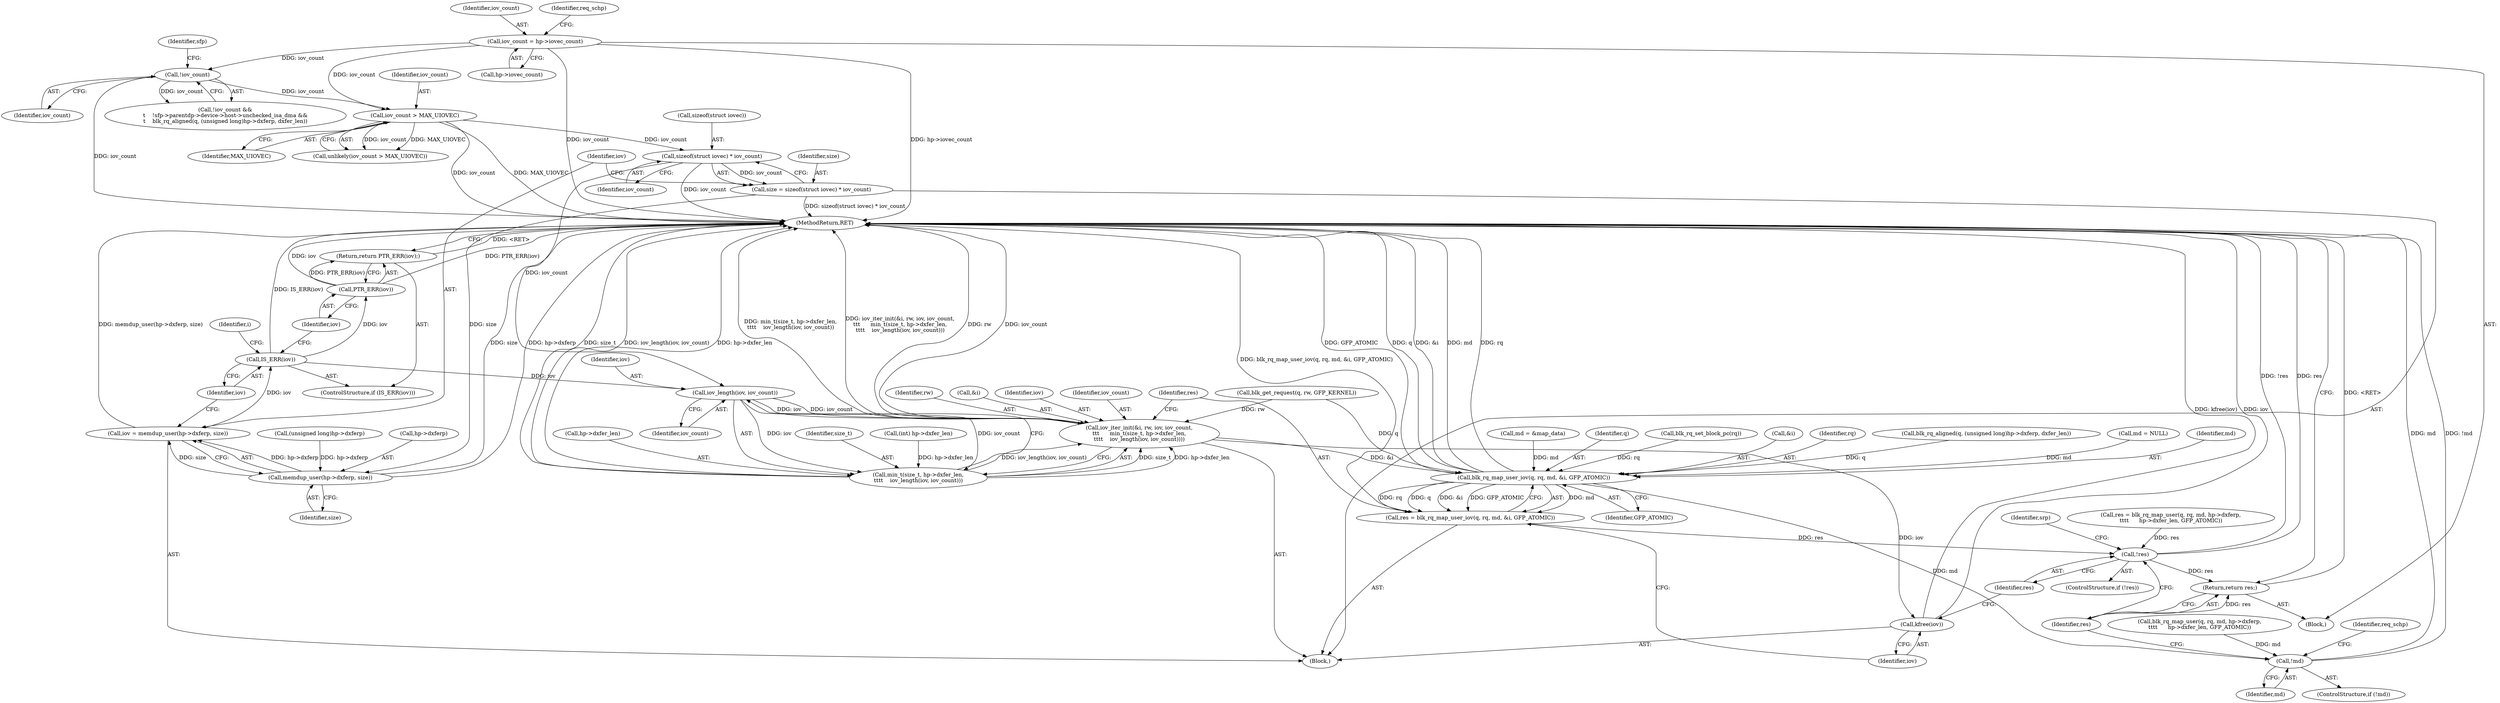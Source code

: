 digraph "0_linux_451a2886b6bf90e2fb378f7c46c655450fb96e81@API" {
"1000422" [label="(Call,sizeof(struct iovec) * iov_count)"];
"1000410" [label="(Call,iov_count > MAX_UIOVEC)"];
"1000299" [label="(Call,!iov_count)"];
"1000135" [label="(Call,iov_count = hp->iovec_count)"];
"1000420" [label="(Call,size = sizeof(struct iovec) * iov_count)"];
"1000430" [label="(Call,memdup_user(hp->dxferp, size))"];
"1000428" [label="(Call,iov = memdup_user(hp->dxferp, size))"];
"1000436" [label="(Call,IS_ERR(iov))"];
"1000439" [label="(Call,PTR_ERR(iov))"];
"1000438" [label="(Return,return PTR_ERR(iov);)"];
"1000452" [label="(Call,iov_length(iov, iov_count))"];
"1000441" [label="(Call,iov_iter_init(&i, rw, iov, iov_count,\n\t\t\t      min_t(size_t, hp->dxfer_len,\n\t\t\t\t    iov_length(iov, iov_count))))"];
"1000457" [label="(Call,blk_rq_map_user_iov(q, rq, md, &i, GFP_ATOMIC))"];
"1000455" [label="(Call,res = blk_rq_map_user_iov(q, rq, md, &i, GFP_ATOMIC))"];
"1000481" [label="(Call,!res)"];
"1000505" [label="(Return,return res;)"];
"1000492" [label="(Call,!md)"];
"1000464" [label="(Call,kfree(iov))"];
"1000447" [label="(Call,min_t(size_t, hp->dxfer_len,\n\t\t\t\t    iov_length(iov, iov_count)))"];
"1000300" [label="(Identifier,iov_count)"];
"1000441" [label="(Call,iov_iter_init(&i, rw, iov, iov_count,\n\t\t\t      min_t(size_t, hp->dxfer_len,\n\t\t\t\t    iov_length(iov, iov_count))))"];
"1000428" [label="(Call,iov = memdup_user(hp->dxferp, size))"];
"1000445" [label="(Identifier,iov)"];
"1000465" [label="(Identifier,iov)"];
"1000299" [label="(Call,!iov_count)"];
"1000505" [label="(Return,return res;)"];
"1000436" [label="(Call,IS_ERR(iov))"];
"1000482" [label="(Identifier,res)"];
"1000435" [label="(ControlStructure,if (IS_ERR(iov)))"];
"1000307" [label="(Identifier,sfp)"];
"1000452" [label="(Call,iov_length(iov, iov_count))"];
"1000443" [label="(Identifier,i)"];
"1000437" [label="(Identifier,iov)"];
"1000314" [label="(Call,(unsigned long)hp->dxferp)"];
"1000324" [label="(Call,md = &map_data)"];
"1000448" [label="(Identifier,size_t)"];
"1000446" [label="(Identifier,iov_count)"];
"1000493" [label="(Identifier,md)"];
"1000457" [label="(Call,blk_rq_map_user_iov(q, rq, md, &i, GFP_ATOMIC))"];
"1000481" [label="(Call,!res)"];
"1000444" [label="(Identifier,rw)"];
"1000458" [label="(Identifier,q)"];
"1000464" [label="(Call,kfree(iov))"];
"1000456" [label="(Identifier,res)"];
"1000480" [label="(ControlStructure,if (!res))"];
"1000442" [label="(Call,&i)"];
"1000434" [label="(Identifier,size)"];
"1000225" [label="(Call,blk_rq_set_block_pc(rq))"];
"1000461" [label="(Call,&i)"];
"1000418" [label="(Block,)"];
"1000425" [label="(Identifier,iov_count)"];
"1000447" [label="(Call,min_t(size_t, hp->dxfer_len,\n\t\t\t\t    iov_length(iov, iov_count)))"];
"1000491" [label="(ControlStructure,if (!md))"];
"1000486" [label="(Identifier,srp)"];
"1000507" [label="(MethodReturn,RET)"];
"1000136" [label="(Identifier,iov_count)"];
"1000463" [label="(Identifier,GFP_ATOMIC)"];
"1000429" [label="(Identifier,iov)"];
"1000411" [label="(Identifier,iov_count)"];
"1000506" [label="(Identifier,res)"];
"1000440" [label="(Identifier,iov)"];
"1000459" [label="(Identifier,rq)"];
"1000454" [label="(Identifier,iov_count)"];
"1000453" [label="(Identifier,iov)"];
"1000469" [label="(Call,blk_rq_map_user(q, rq, md, hp->dxferp,\n\t\t\t\t      hp->dxfer_len, GFP_ATOMIC))"];
"1000137" [label="(Call,hp->iovec_count)"];
"1000212" [label="(Call,blk_get_request(q, rw, GFP_KERNEL))"];
"1000492" [label="(Call,!md)"];
"1000312" [label="(Call,blk_rq_aligned(q, (unsigned long)hp->dxferp, dxfer_len))"];
"1000449" [label="(Call,hp->dxfer_len)"];
"1000467" [label="(Call,res = blk_rq_map_user(q, rq, md, hp->dxferp,\n\t\t\t\t      hp->dxfer_len, GFP_ATOMIC))"];
"1000142" [label="(Identifier,req_schp)"];
"1000412" [label="(Identifier,MAX_UIOVEC)"];
"1000423" [label="(Call,sizeof(struct iovec))"];
"1000438" [label="(Return,return PTR_ERR(iov);)"];
"1000455" [label="(Call,res = blk_rq_map_user_iov(q, rq, md, &i, GFP_ATOMIC))"];
"1000420" [label="(Call,size = sizeof(struct iovec) * iov_count)"];
"1000410" [label="(Call,iov_count > MAX_UIOVEC)"];
"1000431" [label="(Call,hp->dxferp)"];
"1000104" [label="(Block,)"];
"1000135" [label="(Call,iov_count = hp->iovec_count)"];
"1000430" [label="(Call,memdup_user(hp->dxferp, size))"];
"1000439" [label="(Call,PTR_ERR(iov))"];
"1000497" [label="(Identifier,req_schp)"];
"1000123" [label="(Call,(int) hp->dxfer_len)"];
"1000409" [label="(Call,unlikely(iov_count > MAX_UIOVEC))"];
"1000422" [label="(Call,sizeof(struct iovec) * iov_count)"];
"1000421" [label="(Identifier,size)"];
"1000320" [label="(Call,md = NULL)"];
"1000298" [label="(Call,!iov_count &&\n\t    !sfp->parentdp->device->host->unchecked_isa_dma &&\n\t    blk_rq_aligned(q, (unsigned long)hp->dxferp, dxfer_len))"];
"1000460" [label="(Identifier,md)"];
"1000422" -> "1000420"  [label="AST: "];
"1000422" -> "1000425"  [label="CFG: "];
"1000423" -> "1000422"  [label="AST: "];
"1000425" -> "1000422"  [label="AST: "];
"1000420" -> "1000422"  [label="CFG: "];
"1000422" -> "1000507"  [label="DDG: iov_count"];
"1000422" -> "1000420"  [label="DDG: iov_count"];
"1000410" -> "1000422"  [label="DDG: iov_count"];
"1000422" -> "1000452"  [label="DDG: iov_count"];
"1000410" -> "1000409"  [label="AST: "];
"1000410" -> "1000412"  [label="CFG: "];
"1000411" -> "1000410"  [label="AST: "];
"1000412" -> "1000410"  [label="AST: "];
"1000409" -> "1000410"  [label="CFG: "];
"1000410" -> "1000507"  [label="DDG: iov_count"];
"1000410" -> "1000507"  [label="DDG: MAX_UIOVEC"];
"1000410" -> "1000409"  [label="DDG: iov_count"];
"1000410" -> "1000409"  [label="DDG: MAX_UIOVEC"];
"1000299" -> "1000410"  [label="DDG: iov_count"];
"1000135" -> "1000410"  [label="DDG: iov_count"];
"1000299" -> "1000298"  [label="AST: "];
"1000299" -> "1000300"  [label="CFG: "];
"1000300" -> "1000299"  [label="AST: "];
"1000307" -> "1000299"  [label="CFG: "];
"1000298" -> "1000299"  [label="CFG: "];
"1000299" -> "1000507"  [label="DDG: iov_count"];
"1000299" -> "1000298"  [label="DDG: iov_count"];
"1000135" -> "1000299"  [label="DDG: iov_count"];
"1000135" -> "1000104"  [label="AST: "];
"1000135" -> "1000137"  [label="CFG: "];
"1000136" -> "1000135"  [label="AST: "];
"1000137" -> "1000135"  [label="AST: "];
"1000142" -> "1000135"  [label="CFG: "];
"1000135" -> "1000507"  [label="DDG: iov_count"];
"1000135" -> "1000507"  [label="DDG: hp->iovec_count"];
"1000420" -> "1000418"  [label="AST: "];
"1000421" -> "1000420"  [label="AST: "];
"1000429" -> "1000420"  [label="CFG: "];
"1000420" -> "1000507"  [label="DDG: sizeof(struct iovec) * iov_count"];
"1000420" -> "1000430"  [label="DDG: size"];
"1000430" -> "1000428"  [label="AST: "];
"1000430" -> "1000434"  [label="CFG: "];
"1000431" -> "1000430"  [label="AST: "];
"1000434" -> "1000430"  [label="AST: "];
"1000428" -> "1000430"  [label="CFG: "];
"1000430" -> "1000507"  [label="DDG: size"];
"1000430" -> "1000507"  [label="DDG: hp->dxferp"];
"1000430" -> "1000428"  [label="DDG: hp->dxferp"];
"1000430" -> "1000428"  [label="DDG: size"];
"1000314" -> "1000430"  [label="DDG: hp->dxferp"];
"1000428" -> "1000418"  [label="AST: "];
"1000429" -> "1000428"  [label="AST: "];
"1000437" -> "1000428"  [label="CFG: "];
"1000428" -> "1000507"  [label="DDG: memdup_user(hp->dxferp, size)"];
"1000428" -> "1000436"  [label="DDG: iov"];
"1000436" -> "1000435"  [label="AST: "];
"1000436" -> "1000437"  [label="CFG: "];
"1000437" -> "1000436"  [label="AST: "];
"1000440" -> "1000436"  [label="CFG: "];
"1000443" -> "1000436"  [label="CFG: "];
"1000436" -> "1000507"  [label="DDG: IS_ERR(iov)"];
"1000436" -> "1000439"  [label="DDG: iov"];
"1000436" -> "1000452"  [label="DDG: iov"];
"1000439" -> "1000438"  [label="AST: "];
"1000439" -> "1000440"  [label="CFG: "];
"1000440" -> "1000439"  [label="AST: "];
"1000438" -> "1000439"  [label="CFG: "];
"1000439" -> "1000507"  [label="DDG: iov"];
"1000439" -> "1000507"  [label="DDG: PTR_ERR(iov)"];
"1000439" -> "1000438"  [label="DDG: PTR_ERR(iov)"];
"1000438" -> "1000435"  [label="AST: "];
"1000507" -> "1000438"  [label="CFG: "];
"1000438" -> "1000507"  [label="DDG: <RET>"];
"1000452" -> "1000447"  [label="AST: "];
"1000452" -> "1000454"  [label="CFG: "];
"1000453" -> "1000452"  [label="AST: "];
"1000454" -> "1000452"  [label="AST: "];
"1000447" -> "1000452"  [label="CFG: "];
"1000452" -> "1000441"  [label="DDG: iov"];
"1000452" -> "1000441"  [label="DDG: iov_count"];
"1000452" -> "1000447"  [label="DDG: iov"];
"1000452" -> "1000447"  [label="DDG: iov_count"];
"1000441" -> "1000418"  [label="AST: "];
"1000441" -> "1000447"  [label="CFG: "];
"1000442" -> "1000441"  [label="AST: "];
"1000444" -> "1000441"  [label="AST: "];
"1000445" -> "1000441"  [label="AST: "];
"1000446" -> "1000441"  [label="AST: "];
"1000447" -> "1000441"  [label="AST: "];
"1000456" -> "1000441"  [label="CFG: "];
"1000441" -> "1000507"  [label="DDG: iov_count"];
"1000441" -> "1000507"  [label="DDG: min_t(size_t, hp->dxfer_len,\n\t\t\t\t    iov_length(iov, iov_count))"];
"1000441" -> "1000507"  [label="DDG: iov_iter_init(&i, rw, iov, iov_count,\n\t\t\t      min_t(size_t, hp->dxfer_len,\n\t\t\t\t    iov_length(iov, iov_count)))"];
"1000441" -> "1000507"  [label="DDG: rw"];
"1000212" -> "1000441"  [label="DDG: rw"];
"1000447" -> "1000441"  [label="DDG: size_t"];
"1000447" -> "1000441"  [label="DDG: hp->dxfer_len"];
"1000447" -> "1000441"  [label="DDG: iov_length(iov, iov_count)"];
"1000441" -> "1000457"  [label="DDG: &i"];
"1000441" -> "1000464"  [label="DDG: iov"];
"1000457" -> "1000455"  [label="AST: "];
"1000457" -> "1000463"  [label="CFG: "];
"1000458" -> "1000457"  [label="AST: "];
"1000459" -> "1000457"  [label="AST: "];
"1000460" -> "1000457"  [label="AST: "];
"1000461" -> "1000457"  [label="AST: "];
"1000463" -> "1000457"  [label="AST: "];
"1000455" -> "1000457"  [label="CFG: "];
"1000457" -> "1000507"  [label="DDG: &i"];
"1000457" -> "1000507"  [label="DDG: md"];
"1000457" -> "1000507"  [label="DDG: rq"];
"1000457" -> "1000507"  [label="DDG: GFP_ATOMIC"];
"1000457" -> "1000507"  [label="DDG: q"];
"1000457" -> "1000455"  [label="DDG: md"];
"1000457" -> "1000455"  [label="DDG: rq"];
"1000457" -> "1000455"  [label="DDG: q"];
"1000457" -> "1000455"  [label="DDG: &i"];
"1000457" -> "1000455"  [label="DDG: GFP_ATOMIC"];
"1000312" -> "1000457"  [label="DDG: q"];
"1000212" -> "1000457"  [label="DDG: q"];
"1000225" -> "1000457"  [label="DDG: rq"];
"1000324" -> "1000457"  [label="DDG: md"];
"1000320" -> "1000457"  [label="DDG: md"];
"1000457" -> "1000492"  [label="DDG: md"];
"1000455" -> "1000418"  [label="AST: "];
"1000456" -> "1000455"  [label="AST: "];
"1000465" -> "1000455"  [label="CFG: "];
"1000455" -> "1000507"  [label="DDG: blk_rq_map_user_iov(q, rq, md, &i, GFP_ATOMIC)"];
"1000455" -> "1000481"  [label="DDG: res"];
"1000481" -> "1000480"  [label="AST: "];
"1000481" -> "1000482"  [label="CFG: "];
"1000482" -> "1000481"  [label="AST: "];
"1000486" -> "1000481"  [label="CFG: "];
"1000506" -> "1000481"  [label="CFG: "];
"1000481" -> "1000507"  [label="DDG: !res"];
"1000481" -> "1000507"  [label="DDG: res"];
"1000467" -> "1000481"  [label="DDG: res"];
"1000481" -> "1000505"  [label="DDG: res"];
"1000505" -> "1000104"  [label="AST: "];
"1000505" -> "1000506"  [label="CFG: "];
"1000506" -> "1000505"  [label="AST: "];
"1000507" -> "1000505"  [label="CFG: "];
"1000505" -> "1000507"  [label="DDG: <RET>"];
"1000506" -> "1000505"  [label="DDG: res"];
"1000492" -> "1000491"  [label="AST: "];
"1000492" -> "1000493"  [label="CFG: "];
"1000493" -> "1000492"  [label="AST: "];
"1000497" -> "1000492"  [label="CFG: "];
"1000506" -> "1000492"  [label="CFG: "];
"1000492" -> "1000507"  [label="DDG: md"];
"1000492" -> "1000507"  [label="DDG: !md"];
"1000469" -> "1000492"  [label="DDG: md"];
"1000464" -> "1000418"  [label="AST: "];
"1000464" -> "1000465"  [label="CFG: "];
"1000465" -> "1000464"  [label="AST: "];
"1000482" -> "1000464"  [label="CFG: "];
"1000464" -> "1000507"  [label="DDG: iov"];
"1000464" -> "1000507"  [label="DDG: kfree(iov)"];
"1000448" -> "1000447"  [label="AST: "];
"1000449" -> "1000447"  [label="AST: "];
"1000447" -> "1000507"  [label="DDG: iov_length(iov, iov_count)"];
"1000447" -> "1000507"  [label="DDG: hp->dxfer_len"];
"1000447" -> "1000507"  [label="DDG: size_t"];
"1000123" -> "1000447"  [label="DDG: hp->dxfer_len"];
}
